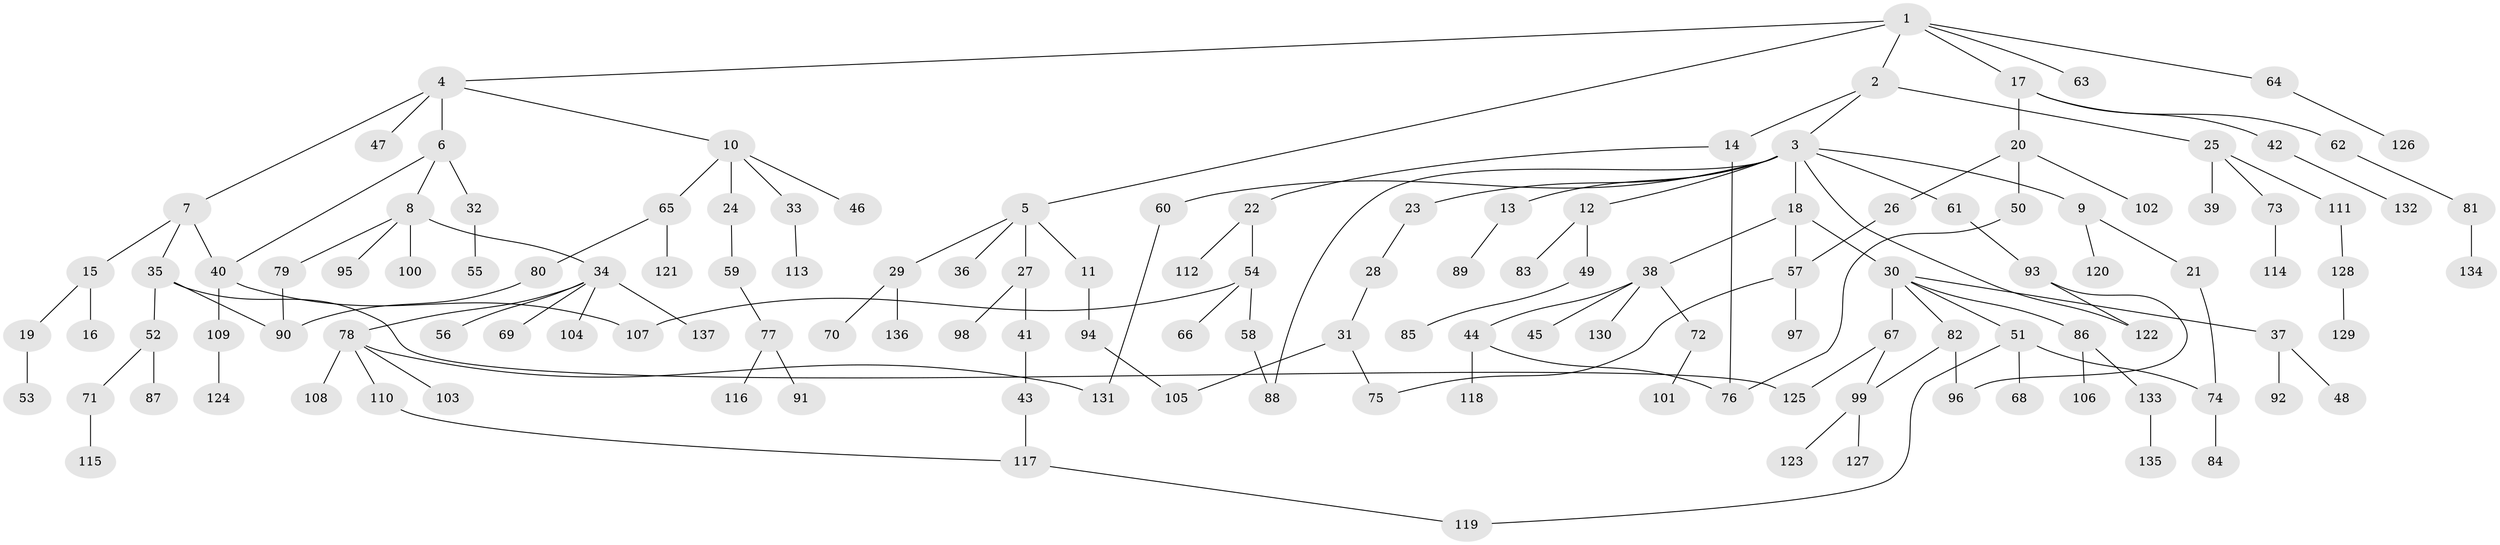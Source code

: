 // coarse degree distribution, {5: 0.020618556701030927, 4: 0.13402061855670103, 10: 0.010309278350515464, 2: 0.4329896907216495, 1: 0.24742268041237114, 3: 0.14432989690721648, 6: 0.010309278350515464}
// Generated by graph-tools (version 1.1) at 2025/49/03/04/25 22:49:11]
// undirected, 137 vertices, 154 edges
graph export_dot {
  node [color=gray90,style=filled];
  1;
  2;
  3;
  4;
  5;
  6;
  7;
  8;
  9;
  10;
  11;
  12;
  13;
  14;
  15;
  16;
  17;
  18;
  19;
  20;
  21;
  22;
  23;
  24;
  25;
  26;
  27;
  28;
  29;
  30;
  31;
  32;
  33;
  34;
  35;
  36;
  37;
  38;
  39;
  40;
  41;
  42;
  43;
  44;
  45;
  46;
  47;
  48;
  49;
  50;
  51;
  52;
  53;
  54;
  55;
  56;
  57;
  58;
  59;
  60;
  61;
  62;
  63;
  64;
  65;
  66;
  67;
  68;
  69;
  70;
  71;
  72;
  73;
  74;
  75;
  76;
  77;
  78;
  79;
  80;
  81;
  82;
  83;
  84;
  85;
  86;
  87;
  88;
  89;
  90;
  91;
  92;
  93;
  94;
  95;
  96;
  97;
  98;
  99;
  100;
  101;
  102;
  103;
  104;
  105;
  106;
  107;
  108;
  109;
  110;
  111;
  112;
  113;
  114;
  115;
  116;
  117;
  118;
  119;
  120;
  121;
  122;
  123;
  124;
  125;
  126;
  127;
  128;
  129;
  130;
  131;
  132;
  133;
  134;
  135;
  136;
  137;
  1 -- 2;
  1 -- 4;
  1 -- 5;
  1 -- 17;
  1 -- 63;
  1 -- 64;
  2 -- 3;
  2 -- 14;
  2 -- 25;
  3 -- 9;
  3 -- 12;
  3 -- 13;
  3 -- 18;
  3 -- 23;
  3 -- 60;
  3 -- 61;
  3 -- 88;
  3 -- 122;
  4 -- 6;
  4 -- 7;
  4 -- 10;
  4 -- 47;
  5 -- 11;
  5 -- 27;
  5 -- 29;
  5 -- 36;
  6 -- 8;
  6 -- 32;
  6 -- 40;
  7 -- 15;
  7 -- 35;
  7 -- 40;
  8 -- 34;
  8 -- 79;
  8 -- 95;
  8 -- 100;
  9 -- 21;
  9 -- 120;
  10 -- 24;
  10 -- 33;
  10 -- 46;
  10 -- 65;
  11 -- 94;
  12 -- 49;
  12 -- 83;
  13 -- 89;
  14 -- 22;
  14 -- 76;
  15 -- 16;
  15 -- 19;
  17 -- 20;
  17 -- 42;
  17 -- 62;
  18 -- 30;
  18 -- 38;
  18 -- 57;
  19 -- 53;
  20 -- 26;
  20 -- 50;
  20 -- 102;
  21 -- 74;
  22 -- 54;
  22 -- 112;
  23 -- 28;
  24 -- 59;
  25 -- 39;
  25 -- 73;
  25 -- 111;
  26 -- 57;
  27 -- 41;
  27 -- 98;
  28 -- 31;
  29 -- 70;
  29 -- 136;
  30 -- 37;
  30 -- 51;
  30 -- 67;
  30 -- 82;
  30 -- 86;
  31 -- 75;
  31 -- 105;
  32 -- 55;
  33 -- 113;
  34 -- 56;
  34 -- 69;
  34 -- 78;
  34 -- 104;
  34 -- 137;
  35 -- 52;
  35 -- 90;
  35 -- 125;
  37 -- 48;
  37 -- 92;
  38 -- 44;
  38 -- 45;
  38 -- 72;
  38 -- 130;
  40 -- 107;
  40 -- 109;
  41 -- 43;
  42 -- 132;
  43 -- 117;
  44 -- 76;
  44 -- 118;
  49 -- 85;
  50 -- 76;
  51 -- 68;
  51 -- 74;
  51 -- 119;
  52 -- 71;
  52 -- 87;
  54 -- 58;
  54 -- 66;
  54 -- 107;
  57 -- 97;
  57 -- 75;
  58 -- 88;
  59 -- 77;
  60 -- 131;
  61 -- 93;
  62 -- 81;
  64 -- 126;
  65 -- 80;
  65 -- 121;
  67 -- 99;
  67 -- 125;
  71 -- 115;
  72 -- 101;
  73 -- 114;
  74 -- 84;
  77 -- 91;
  77 -- 116;
  78 -- 103;
  78 -- 108;
  78 -- 110;
  78 -- 131;
  79 -- 90;
  80 -- 90;
  81 -- 134;
  82 -- 96;
  82 -- 99;
  86 -- 106;
  86 -- 133;
  93 -- 122;
  93 -- 96;
  94 -- 105;
  99 -- 123;
  99 -- 127;
  109 -- 124;
  110 -- 117;
  111 -- 128;
  117 -- 119;
  128 -- 129;
  133 -- 135;
}
